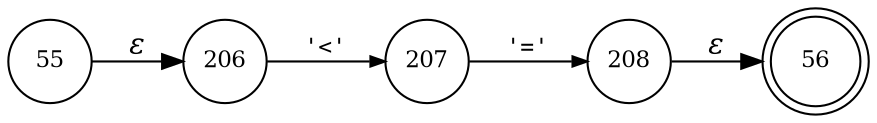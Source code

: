 digraph ATN {
rankdir=LR;
s56[fontsize=11, label="56", shape=doublecircle, fixedsize=true, width=.6];
s208[fontsize=11,label="208", shape=circle, fixedsize=true, width=.55, peripheries=1];
s55[fontsize=11,label="55", shape=circle, fixedsize=true, width=.55, peripheries=1];
s206[fontsize=11,label="206", shape=circle, fixedsize=true, width=.55, peripheries=1];
s207[fontsize=11,label="207", shape=circle, fixedsize=true, width=.55, peripheries=1];
s55 -> s206 [fontname="Times-Italic", label="&epsilon;"];
s206 -> s207 [fontsize=11, fontname="Courier", arrowsize=.7, label = "'<'", arrowhead = normal];
s207 -> s208 [fontsize=11, fontname="Courier", arrowsize=.7, label = "'='", arrowhead = normal];
s208 -> s56 [fontname="Times-Italic", label="&epsilon;"];
}
